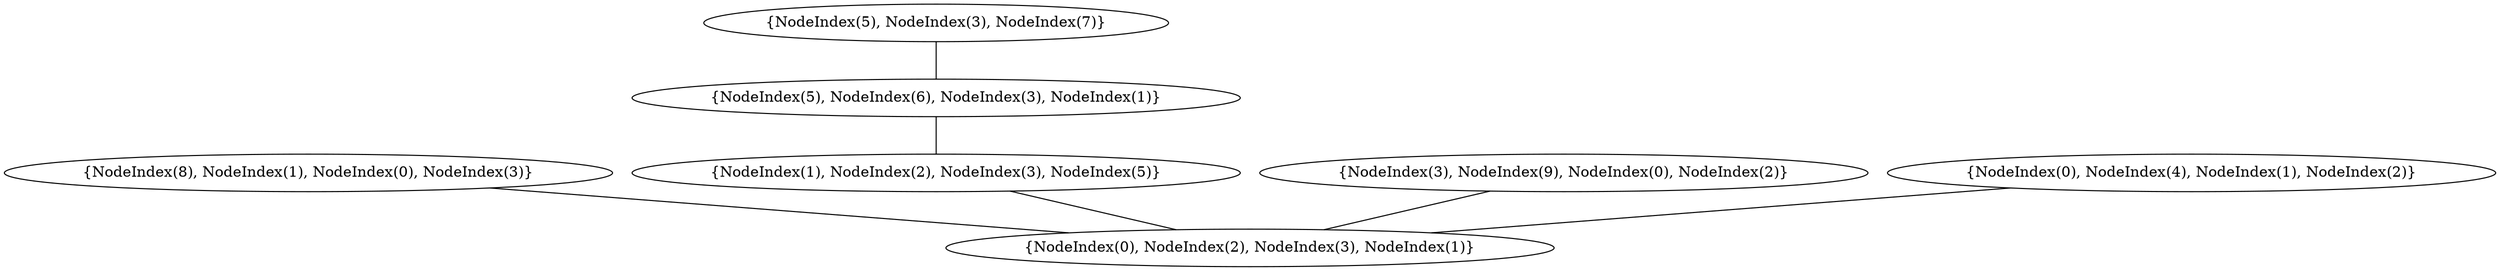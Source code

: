 graph {
    0 [ label = "{NodeIndex(0), NodeIndex(2), NodeIndex(3), NodeIndex(1)}" ]
    1 [ label = "{NodeIndex(8), NodeIndex(1), NodeIndex(0), NodeIndex(3)}" ]
    2 [ label = "{NodeIndex(1), NodeIndex(2), NodeIndex(3), NodeIndex(5)}" ]
    3 [ label = "{NodeIndex(5), NodeIndex(6), NodeIndex(3), NodeIndex(1)}" ]
    4 [ label = "{NodeIndex(5), NodeIndex(3), NodeIndex(7)}" ]
    5 [ label = "{NodeIndex(3), NodeIndex(9), NodeIndex(0), NodeIndex(2)}" ]
    6 [ label = "{NodeIndex(0), NodeIndex(4), NodeIndex(1), NodeIndex(2)}" ]
    1 -- 0 [ ]
    3 -- 2 [ ]
    2 -- 0 [ ]
    5 -- 0 [ ]
    6 -- 0 [ ]
    4 -- 3 [ ]
}

